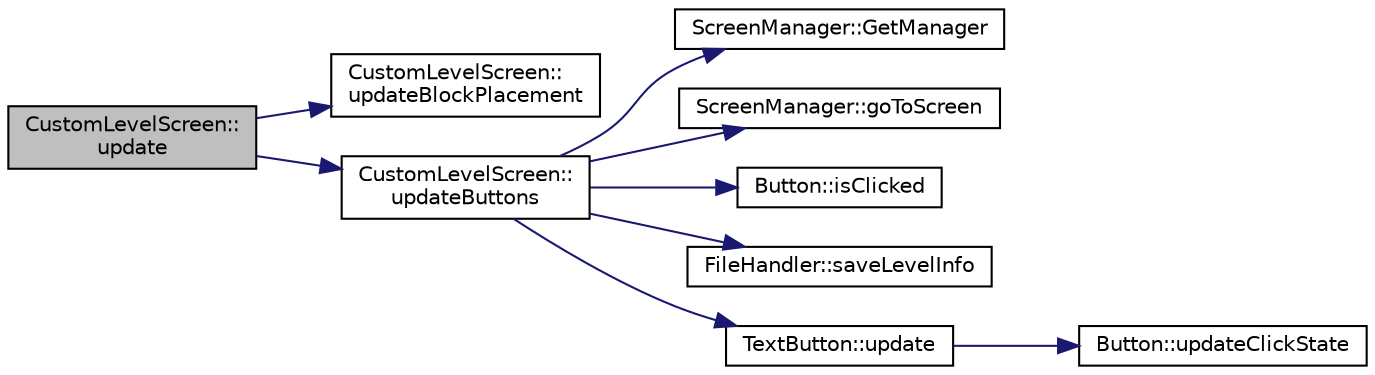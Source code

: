 digraph "CustomLevelScreen::update"
{
 // LATEX_PDF_SIZE
  edge [fontname="Helvetica",fontsize="10",labelfontname="Helvetica",labelfontsize="10"];
  node [fontname="Helvetica",fontsize="10",shape=record];
  rankdir="LR";
  Node1 [label="CustomLevelScreen::\lupdate",height=0.2,width=0.4,color="black", fillcolor="grey75", style="filled", fontcolor="black",tooltip=" "];
  Node1 -> Node2 [color="midnightblue",fontsize="10",style="solid",fontname="Helvetica"];
  Node2 [label="CustomLevelScreen::\lupdateBlockPlacement",height=0.2,width=0.4,color="black", fillcolor="white", style="filled",URL="$class_custom_level_screen.html#aff52f789ebff274b4e58fb1350da41a0",tooltip=" "];
  Node1 -> Node3 [color="midnightblue",fontsize="10",style="solid",fontname="Helvetica"];
  Node3 [label="CustomLevelScreen::\lupdateButtons",height=0.2,width=0.4,color="black", fillcolor="white", style="filled",URL="$class_custom_level_screen.html#a7bce4169f27eb53560a97d80db535977",tooltip=" "];
  Node3 -> Node4 [color="midnightblue",fontsize="10",style="solid",fontname="Helvetica"];
  Node4 [label="ScreenManager::GetManager",height=0.2,width=0.4,color="black", fillcolor="white", style="filled",URL="$class_screen_manager.html#a7ed4e4407bf8d4518fd21cb8b2638f79",tooltip="lazy initialises the ScreenManager and sets the initial screen of the gmae"];
  Node3 -> Node5 [color="midnightblue",fontsize="10",style="solid",fontname="Helvetica"];
  Node5 [label="ScreenManager::goToScreen",height=0.2,width=0.4,color="black", fillcolor="white", style="filled",URL="$class_screen_manager.html#a6c50d7beedf85938140fd2bbfb4efb99",tooltip=" "];
  Node3 -> Node6 [color="midnightblue",fontsize="10",style="solid",fontname="Helvetica"];
  Node6 [label="Button::isClicked",height=0.2,width=0.4,color="black", fillcolor="white", style="filled",URL="$class_button.html#acd766bf2e64e1aa93ad4c8a16b343347",tooltip=" "];
  Node3 -> Node7 [color="midnightblue",fontsize="10",style="solid",fontname="Helvetica"];
  Node7 [label="FileHandler::saveLevelInfo",height=0.2,width=0.4,color="black", fillcolor="white", style="filled",URL="$class_file_handler.html#a50632e81925320c4a1c9819bb4b3279f",tooltip=" "];
  Node3 -> Node8 [color="midnightblue",fontsize="10",style="solid",fontname="Helvetica"];
  Node8 [label="TextButton::update",height=0.2,width=0.4,color="black", fillcolor="white", style="filled",URL="$class_text_button.html#a401808bb6c1a6e2d0a751121d9cdb218",tooltip="play the approprite sound, changes colour, and changes the clicked state of the button"];
  Node8 -> Node9 [color="midnightblue",fontsize="10",style="solid",fontname="Helvetica"];
  Node9 [label="Button::updateClickState",height=0.2,width=0.4,color="black", fillcolor="white", style="filled",URL="$class_button.html#a6c3f8065e10bd4340846ed0fffb3ca82",tooltip="saves if mouse was pressed over the button"];
}
